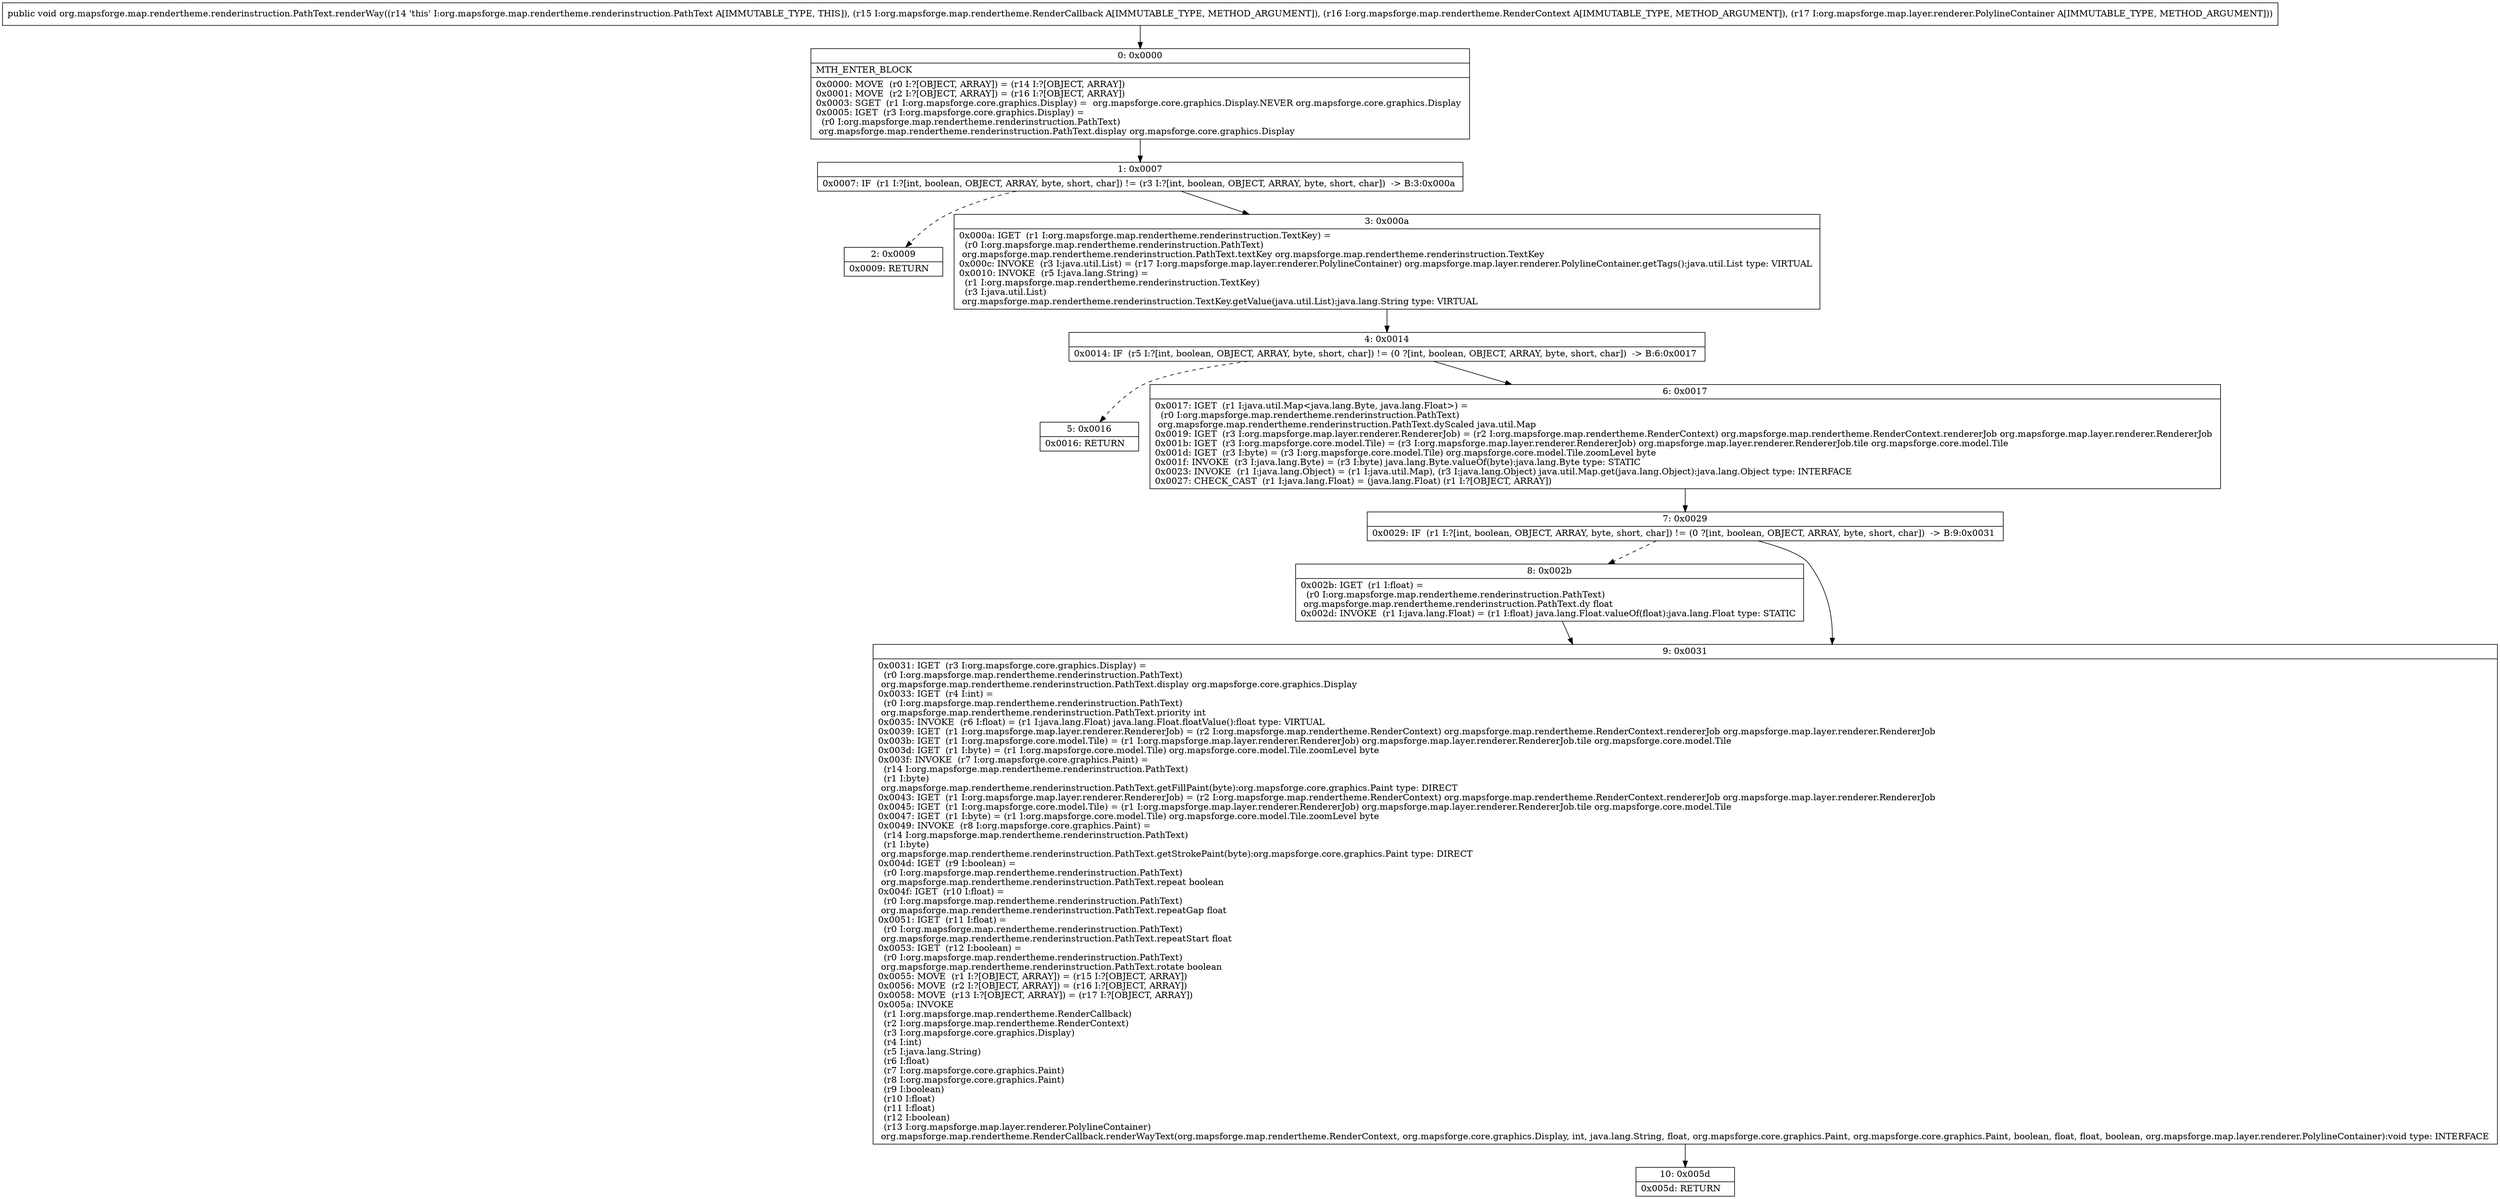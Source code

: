 digraph "CFG fororg.mapsforge.map.rendertheme.renderinstruction.PathText.renderWay(Lorg\/mapsforge\/map\/rendertheme\/RenderCallback;Lorg\/mapsforge\/map\/rendertheme\/RenderContext;Lorg\/mapsforge\/map\/layer\/renderer\/PolylineContainer;)V" {
Node_0 [shape=record,label="{0\:\ 0x0000|MTH_ENTER_BLOCK\l|0x0000: MOVE  (r0 I:?[OBJECT, ARRAY]) = (r14 I:?[OBJECT, ARRAY]) \l0x0001: MOVE  (r2 I:?[OBJECT, ARRAY]) = (r16 I:?[OBJECT, ARRAY]) \l0x0003: SGET  (r1 I:org.mapsforge.core.graphics.Display) =  org.mapsforge.core.graphics.Display.NEVER org.mapsforge.core.graphics.Display \l0x0005: IGET  (r3 I:org.mapsforge.core.graphics.Display) = \l  (r0 I:org.mapsforge.map.rendertheme.renderinstruction.PathText)\l org.mapsforge.map.rendertheme.renderinstruction.PathText.display org.mapsforge.core.graphics.Display \l}"];
Node_1 [shape=record,label="{1\:\ 0x0007|0x0007: IF  (r1 I:?[int, boolean, OBJECT, ARRAY, byte, short, char]) != (r3 I:?[int, boolean, OBJECT, ARRAY, byte, short, char])  \-\> B:3:0x000a \l}"];
Node_2 [shape=record,label="{2\:\ 0x0009|0x0009: RETURN   \l}"];
Node_3 [shape=record,label="{3\:\ 0x000a|0x000a: IGET  (r1 I:org.mapsforge.map.rendertheme.renderinstruction.TextKey) = \l  (r0 I:org.mapsforge.map.rendertheme.renderinstruction.PathText)\l org.mapsforge.map.rendertheme.renderinstruction.PathText.textKey org.mapsforge.map.rendertheme.renderinstruction.TextKey \l0x000c: INVOKE  (r3 I:java.util.List) = (r17 I:org.mapsforge.map.layer.renderer.PolylineContainer) org.mapsforge.map.layer.renderer.PolylineContainer.getTags():java.util.List type: VIRTUAL \l0x0010: INVOKE  (r5 I:java.lang.String) = \l  (r1 I:org.mapsforge.map.rendertheme.renderinstruction.TextKey)\l  (r3 I:java.util.List)\l org.mapsforge.map.rendertheme.renderinstruction.TextKey.getValue(java.util.List):java.lang.String type: VIRTUAL \l}"];
Node_4 [shape=record,label="{4\:\ 0x0014|0x0014: IF  (r5 I:?[int, boolean, OBJECT, ARRAY, byte, short, char]) != (0 ?[int, boolean, OBJECT, ARRAY, byte, short, char])  \-\> B:6:0x0017 \l}"];
Node_5 [shape=record,label="{5\:\ 0x0016|0x0016: RETURN   \l}"];
Node_6 [shape=record,label="{6\:\ 0x0017|0x0017: IGET  (r1 I:java.util.Map\<java.lang.Byte, java.lang.Float\>) = \l  (r0 I:org.mapsforge.map.rendertheme.renderinstruction.PathText)\l org.mapsforge.map.rendertheme.renderinstruction.PathText.dyScaled java.util.Map \l0x0019: IGET  (r3 I:org.mapsforge.map.layer.renderer.RendererJob) = (r2 I:org.mapsforge.map.rendertheme.RenderContext) org.mapsforge.map.rendertheme.RenderContext.rendererJob org.mapsforge.map.layer.renderer.RendererJob \l0x001b: IGET  (r3 I:org.mapsforge.core.model.Tile) = (r3 I:org.mapsforge.map.layer.renderer.RendererJob) org.mapsforge.map.layer.renderer.RendererJob.tile org.mapsforge.core.model.Tile \l0x001d: IGET  (r3 I:byte) = (r3 I:org.mapsforge.core.model.Tile) org.mapsforge.core.model.Tile.zoomLevel byte \l0x001f: INVOKE  (r3 I:java.lang.Byte) = (r3 I:byte) java.lang.Byte.valueOf(byte):java.lang.Byte type: STATIC \l0x0023: INVOKE  (r1 I:java.lang.Object) = (r1 I:java.util.Map), (r3 I:java.lang.Object) java.util.Map.get(java.lang.Object):java.lang.Object type: INTERFACE \l0x0027: CHECK_CAST  (r1 I:java.lang.Float) = (java.lang.Float) (r1 I:?[OBJECT, ARRAY]) \l}"];
Node_7 [shape=record,label="{7\:\ 0x0029|0x0029: IF  (r1 I:?[int, boolean, OBJECT, ARRAY, byte, short, char]) != (0 ?[int, boolean, OBJECT, ARRAY, byte, short, char])  \-\> B:9:0x0031 \l}"];
Node_8 [shape=record,label="{8\:\ 0x002b|0x002b: IGET  (r1 I:float) = \l  (r0 I:org.mapsforge.map.rendertheme.renderinstruction.PathText)\l org.mapsforge.map.rendertheme.renderinstruction.PathText.dy float \l0x002d: INVOKE  (r1 I:java.lang.Float) = (r1 I:float) java.lang.Float.valueOf(float):java.lang.Float type: STATIC \l}"];
Node_9 [shape=record,label="{9\:\ 0x0031|0x0031: IGET  (r3 I:org.mapsforge.core.graphics.Display) = \l  (r0 I:org.mapsforge.map.rendertheme.renderinstruction.PathText)\l org.mapsforge.map.rendertheme.renderinstruction.PathText.display org.mapsforge.core.graphics.Display \l0x0033: IGET  (r4 I:int) = \l  (r0 I:org.mapsforge.map.rendertheme.renderinstruction.PathText)\l org.mapsforge.map.rendertheme.renderinstruction.PathText.priority int \l0x0035: INVOKE  (r6 I:float) = (r1 I:java.lang.Float) java.lang.Float.floatValue():float type: VIRTUAL \l0x0039: IGET  (r1 I:org.mapsforge.map.layer.renderer.RendererJob) = (r2 I:org.mapsforge.map.rendertheme.RenderContext) org.mapsforge.map.rendertheme.RenderContext.rendererJob org.mapsforge.map.layer.renderer.RendererJob \l0x003b: IGET  (r1 I:org.mapsforge.core.model.Tile) = (r1 I:org.mapsforge.map.layer.renderer.RendererJob) org.mapsforge.map.layer.renderer.RendererJob.tile org.mapsforge.core.model.Tile \l0x003d: IGET  (r1 I:byte) = (r1 I:org.mapsforge.core.model.Tile) org.mapsforge.core.model.Tile.zoomLevel byte \l0x003f: INVOKE  (r7 I:org.mapsforge.core.graphics.Paint) = \l  (r14 I:org.mapsforge.map.rendertheme.renderinstruction.PathText)\l  (r1 I:byte)\l org.mapsforge.map.rendertheme.renderinstruction.PathText.getFillPaint(byte):org.mapsforge.core.graphics.Paint type: DIRECT \l0x0043: IGET  (r1 I:org.mapsforge.map.layer.renderer.RendererJob) = (r2 I:org.mapsforge.map.rendertheme.RenderContext) org.mapsforge.map.rendertheme.RenderContext.rendererJob org.mapsforge.map.layer.renderer.RendererJob \l0x0045: IGET  (r1 I:org.mapsforge.core.model.Tile) = (r1 I:org.mapsforge.map.layer.renderer.RendererJob) org.mapsforge.map.layer.renderer.RendererJob.tile org.mapsforge.core.model.Tile \l0x0047: IGET  (r1 I:byte) = (r1 I:org.mapsforge.core.model.Tile) org.mapsforge.core.model.Tile.zoomLevel byte \l0x0049: INVOKE  (r8 I:org.mapsforge.core.graphics.Paint) = \l  (r14 I:org.mapsforge.map.rendertheme.renderinstruction.PathText)\l  (r1 I:byte)\l org.mapsforge.map.rendertheme.renderinstruction.PathText.getStrokePaint(byte):org.mapsforge.core.graphics.Paint type: DIRECT \l0x004d: IGET  (r9 I:boolean) = \l  (r0 I:org.mapsforge.map.rendertheme.renderinstruction.PathText)\l org.mapsforge.map.rendertheme.renderinstruction.PathText.repeat boolean \l0x004f: IGET  (r10 I:float) = \l  (r0 I:org.mapsforge.map.rendertheme.renderinstruction.PathText)\l org.mapsforge.map.rendertheme.renderinstruction.PathText.repeatGap float \l0x0051: IGET  (r11 I:float) = \l  (r0 I:org.mapsforge.map.rendertheme.renderinstruction.PathText)\l org.mapsforge.map.rendertheme.renderinstruction.PathText.repeatStart float \l0x0053: IGET  (r12 I:boolean) = \l  (r0 I:org.mapsforge.map.rendertheme.renderinstruction.PathText)\l org.mapsforge.map.rendertheme.renderinstruction.PathText.rotate boolean \l0x0055: MOVE  (r1 I:?[OBJECT, ARRAY]) = (r15 I:?[OBJECT, ARRAY]) \l0x0056: MOVE  (r2 I:?[OBJECT, ARRAY]) = (r16 I:?[OBJECT, ARRAY]) \l0x0058: MOVE  (r13 I:?[OBJECT, ARRAY]) = (r17 I:?[OBJECT, ARRAY]) \l0x005a: INVOKE  \l  (r1 I:org.mapsforge.map.rendertheme.RenderCallback)\l  (r2 I:org.mapsforge.map.rendertheme.RenderContext)\l  (r3 I:org.mapsforge.core.graphics.Display)\l  (r4 I:int)\l  (r5 I:java.lang.String)\l  (r6 I:float)\l  (r7 I:org.mapsforge.core.graphics.Paint)\l  (r8 I:org.mapsforge.core.graphics.Paint)\l  (r9 I:boolean)\l  (r10 I:float)\l  (r11 I:float)\l  (r12 I:boolean)\l  (r13 I:org.mapsforge.map.layer.renderer.PolylineContainer)\l org.mapsforge.map.rendertheme.RenderCallback.renderWayText(org.mapsforge.map.rendertheme.RenderContext, org.mapsforge.core.graphics.Display, int, java.lang.String, float, org.mapsforge.core.graphics.Paint, org.mapsforge.core.graphics.Paint, boolean, float, float, boolean, org.mapsforge.map.layer.renderer.PolylineContainer):void type: INTERFACE \l}"];
Node_10 [shape=record,label="{10\:\ 0x005d|0x005d: RETURN   \l}"];
MethodNode[shape=record,label="{public void org.mapsforge.map.rendertheme.renderinstruction.PathText.renderWay((r14 'this' I:org.mapsforge.map.rendertheme.renderinstruction.PathText A[IMMUTABLE_TYPE, THIS]), (r15 I:org.mapsforge.map.rendertheme.RenderCallback A[IMMUTABLE_TYPE, METHOD_ARGUMENT]), (r16 I:org.mapsforge.map.rendertheme.RenderContext A[IMMUTABLE_TYPE, METHOD_ARGUMENT]), (r17 I:org.mapsforge.map.layer.renderer.PolylineContainer A[IMMUTABLE_TYPE, METHOD_ARGUMENT])) }"];
MethodNode -> Node_0;
Node_0 -> Node_1;
Node_1 -> Node_2[style=dashed];
Node_1 -> Node_3;
Node_3 -> Node_4;
Node_4 -> Node_5[style=dashed];
Node_4 -> Node_6;
Node_6 -> Node_7;
Node_7 -> Node_8[style=dashed];
Node_7 -> Node_9;
Node_8 -> Node_9;
Node_9 -> Node_10;
}

